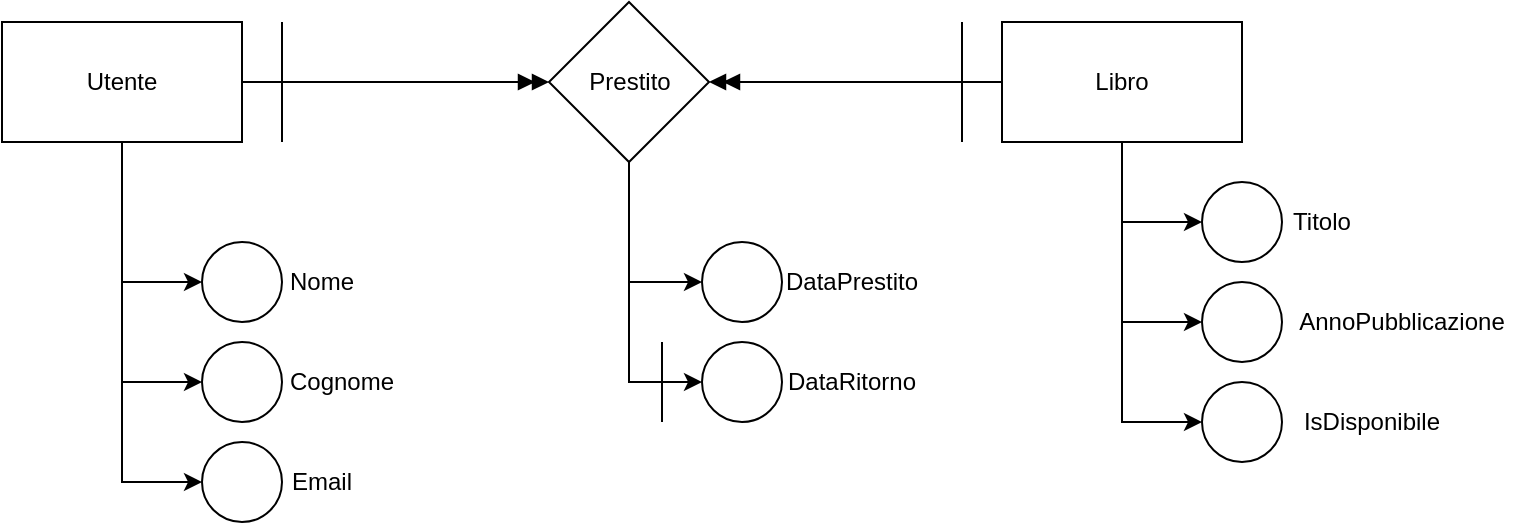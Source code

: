 <mxfile version="24.0.4" type="device">
  <diagram name="Pagina-1" id="Df9wPKqEowFsM80lgpAr">
    <mxGraphModel dx="1050" dy="629" grid="1" gridSize="10" guides="1" tooltips="1" connect="1" arrows="1" fold="1" page="1" pageScale="1" pageWidth="827" pageHeight="1169" math="0" shadow="0">
      <root>
        <mxCell id="0" />
        <mxCell id="1" parent="0" />
        <mxCell id="GS4JMu99pfb2QcCZ1yt9-5" style="edgeStyle=orthogonalEdgeStyle;rounded=0;orthogonalLoop=1;jettySize=auto;html=1;endArrow=doubleBlock;endFill=1;" edge="1" parent="1" source="GS4JMu99pfb2QcCZ1yt9-1" target="GS4JMu99pfb2QcCZ1yt9-4">
          <mxGeometry relative="1" as="geometry" />
        </mxCell>
        <mxCell id="GS4JMu99pfb2QcCZ1yt9-25" style="edgeStyle=orthogonalEdgeStyle;rounded=0;orthogonalLoop=1;jettySize=auto;html=1;entryX=0;entryY=0.5;entryDx=0;entryDy=0;" edge="1" parent="1" source="GS4JMu99pfb2QcCZ1yt9-1" target="GS4JMu99pfb2QcCZ1yt9-10">
          <mxGeometry relative="1" as="geometry" />
        </mxCell>
        <mxCell id="GS4JMu99pfb2QcCZ1yt9-26" style="edgeStyle=orthogonalEdgeStyle;rounded=0;orthogonalLoop=1;jettySize=auto;html=1;entryX=0;entryY=0.5;entryDx=0;entryDy=0;" edge="1" parent="1" source="GS4JMu99pfb2QcCZ1yt9-1" target="GS4JMu99pfb2QcCZ1yt9-11">
          <mxGeometry relative="1" as="geometry" />
        </mxCell>
        <mxCell id="GS4JMu99pfb2QcCZ1yt9-27" style="edgeStyle=orthogonalEdgeStyle;rounded=0;orthogonalLoop=1;jettySize=auto;html=1;entryX=0;entryY=0.5;entryDx=0;entryDy=0;" edge="1" parent="1" source="GS4JMu99pfb2QcCZ1yt9-1" target="GS4JMu99pfb2QcCZ1yt9-12">
          <mxGeometry relative="1" as="geometry" />
        </mxCell>
        <mxCell id="GS4JMu99pfb2QcCZ1yt9-1" value="Utente" style="rounded=0;whiteSpace=wrap;html=1;" vertex="1" parent="1">
          <mxGeometry x="100" y="90" width="120" height="60" as="geometry" />
        </mxCell>
        <mxCell id="GS4JMu99pfb2QcCZ1yt9-8" style="edgeStyle=orthogonalEdgeStyle;rounded=0;orthogonalLoop=1;jettySize=auto;html=1;entryX=1;entryY=0.5;entryDx=0;entryDy=0;endArrow=doubleBlock;endFill=1;" edge="1" parent="1" source="GS4JMu99pfb2QcCZ1yt9-2" target="GS4JMu99pfb2QcCZ1yt9-4">
          <mxGeometry relative="1" as="geometry" />
        </mxCell>
        <mxCell id="GS4JMu99pfb2QcCZ1yt9-22" style="edgeStyle=orthogonalEdgeStyle;rounded=0;orthogonalLoop=1;jettySize=auto;html=1;entryX=0;entryY=0.5;entryDx=0;entryDy=0;" edge="1" parent="1" source="GS4JMu99pfb2QcCZ1yt9-2" target="GS4JMu99pfb2QcCZ1yt9-16">
          <mxGeometry relative="1" as="geometry" />
        </mxCell>
        <mxCell id="GS4JMu99pfb2QcCZ1yt9-23" style="edgeStyle=orthogonalEdgeStyle;rounded=0;orthogonalLoop=1;jettySize=auto;html=1;entryX=0;entryY=0.5;entryDx=0;entryDy=0;" edge="1" parent="1" source="GS4JMu99pfb2QcCZ1yt9-2" target="GS4JMu99pfb2QcCZ1yt9-17">
          <mxGeometry relative="1" as="geometry" />
        </mxCell>
        <mxCell id="GS4JMu99pfb2QcCZ1yt9-24" style="edgeStyle=orthogonalEdgeStyle;rounded=0;orthogonalLoop=1;jettySize=auto;html=1;entryX=0;entryY=0.5;entryDx=0;entryDy=0;" edge="1" parent="1" source="GS4JMu99pfb2QcCZ1yt9-2" target="GS4JMu99pfb2QcCZ1yt9-18">
          <mxGeometry relative="1" as="geometry" />
        </mxCell>
        <mxCell id="GS4JMu99pfb2QcCZ1yt9-2" value="Libro" style="rounded=0;whiteSpace=wrap;html=1;" vertex="1" parent="1">
          <mxGeometry x="600" y="90" width="120" height="60" as="geometry" />
        </mxCell>
        <mxCell id="GS4JMu99pfb2QcCZ1yt9-35" style="edgeStyle=orthogonalEdgeStyle;rounded=0;orthogonalLoop=1;jettySize=auto;html=1;entryX=0;entryY=0.5;entryDx=0;entryDy=0;" edge="1" parent="1" source="GS4JMu99pfb2QcCZ1yt9-4" target="GS4JMu99pfb2QcCZ1yt9-29">
          <mxGeometry relative="1" as="geometry" />
        </mxCell>
        <mxCell id="GS4JMu99pfb2QcCZ1yt9-36" style="edgeStyle=orthogonalEdgeStyle;rounded=0;orthogonalLoop=1;jettySize=auto;html=1;entryX=0;entryY=0.5;entryDx=0;entryDy=0;" edge="1" parent="1" source="GS4JMu99pfb2QcCZ1yt9-4" target="GS4JMu99pfb2QcCZ1yt9-30">
          <mxGeometry relative="1" as="geometry" />
        </mxCell>
        <mxCell id="GS4JMu99pfb2QcCZ1yt9-4" value="Prestito" style="rhombus;whiteSpace=wrap;html=1;" vertex="1" parent="1">
          <mxGeometry x="373.5" y="80" width="80" height="80" as="geometry" />
        </mxCell>
        <mxCell id="GS4JMu99pfb2QcCZ1yt9-9" value="" style="endArrow=none;html=1;rounded=0;" edge="1" parent="1">
          <mxGeometry width="50" height="50" relative="1" as="geometry">
            <mxPoint x="240" y="150" as="sourcePoint" />
            <mxPoint x="240" y="90" as="targetPoint" />
          </mxGeometry>
        </mxCell>
        <mxCell id="GS4JMu99pfb2QcCZ1yt9-10" value="" style="ellipse;whiteSpace=wrap;html=1;aspect=fixed;" vertex="1" parent="1">
          <mxGeometry x="200" y="200" width="40" height="40" as="geometry" />
        </mxCell>
        <mxCell id="GS4JMu99pfb2QcCZ1yt9-11" value="" style="ellipse;whiteSpace=wrap;html=1;aspect=fixed;" vertex="1" parent="1">
          <mxGeometry x="200" y="250" width="40" height="40" as="geometry" />
        </mxCell>
        <mxCell id="GS4JMu99pfb2QcCZ1yt9-12" value="" style="ellipse;whiteSpace=wrap;html=1;aspect=fixed;" vertex="1" parent="1">
          <mxGeometry x="200" y="300" width="40" height="40" as="geometry" />
        </mxCell>
        <mxCell id="GS4JMu99pfb2QcCZ1yt9-13" value="Nome" style="text;html=1;align=center;verticalAlign=middle;whiteSpace=wrap;rounded=0;" vertex="1" parent="1">
          <mxGeometry x="230" y="205" width="60" height="30" as="geometry" />
        </mxCell>
        <mxCell id="GS4JMu99pfb2QcCZ1yt9-14" value="Cognome" style="text;html=1;align=center;verticalAlign=middle;whiteSpace=wrap;rounded=0;" vertex="1" parent="1">
          <mxGeometry x="240" y="255" width="60" height="30" as="geometry" />
        </mxCell>
        <mxCell id="GS4JMu99pfb2QcCZ1yt9-15" value="Email" style="text;html=1;align=center;verticalAlign=middle;whiteSpace=wrap;rounded=0;" vertex="1" parent="1">
          <mxGeometry x="230" y="305" width="60" height="30" as="geometry" />
        </mxCell>
        <mxCell id="GS4JMu99pfb2QcCZ1yt9-16" value="" style="ellipse;whiteSpace=wrap;html=1;aspect=fixed;" vertex="1" parent="1">
          <mxGeometry x="700" y="170" width="40" height="40" as="geometry" />
        </mxCell>
        <mxCell id="GS4JMu99pfb2QcCZ1yt9-17" value="" style="ellipse;whiteSpace=wrap;html=1;aspect=fixed;" vertex="1" parent="1">
          <mxGeometry x="700" y="220" width="40" height="40" as="geometry" />
        </mxCell>
        <mxCell id="GS4JMu99pfb2QcCZ1yt9-18" value="" style="ellipse;whiteSpace=wrap;html=1;aspect=fixed;" vertex="1" parent="1">
          <mxGeometry x="700" y="270" width="40" height="40" as="geometry" />
        </mxCell>
        <mxCell id="GS4JMu99pfb2QcCZ1yt9-19" value="Titolo" style="text;html=1;align=center;verticalAlign=middle;whiteSpace=wrap;rounded=0;" vertex="1" parent="1">
          <mxGeometry x="730" y="175" width="60" height="30" as="geometry" />
        </mxCell>
        <mxCell id="GS4JMu99pfb2QcCZ1yt9-20" value="AnnoPubblicazione" style="text;html=1;align=center;verticalAlign=middle;whiteSpace=wrap;rounded=0;" vertex="1" parent="1">
          <mxGeometry x="740" y="225" width="120" height="30" as="geometry" />
        </mxCell>
        <mxCell id="GS4JMu99pfb2QcCZ1yt9-21" value="IsDisponibile" style="text;html=1;align=center;verticalAlign=middle;whiteSpace=wrap;rounded=0;" vertex="1" parent="1">
          <mxGeometry x="730" y="275" width="110" height="30" as="geometry" />
        </mxCell>
        <mxCell id="GS4JMu99pfb2QcCZ1yt9-29" value="" style="ellipse;whiteSpace=wrap;html=1;aspect=fixed;" vertex="1" parent="1">
          <mxGeometry x="450" y="200" width="40" height="40" as="geometry" />
        </mxCell>
        <mxCell id="GS4JMu99pfb2QcCZ1yt9-30" value="" style="ellipse;whiteSpace=wrap;html=1;aspect=fixed;" vertex="1" parent="1">
          <mxGeometry x="450" y="250" width="40" height="40" as="geometry" />
        </mxCell>
        <mxCell id="GS4JMu99pfb2QcCZ1yt9-32" value="DataPrestito" style="text;html=1;align=center;verticalAlign=middle;whiteSpace=wrap;rounded=0;" vertex="1" parent="1">
          <mxGeometry x="480" y="205" width="90" height="30" as="geometry" />
        </mxCell>
        <mxCell id="GS4JMu99pfb2QcCZ1yt9-33" value="DataRitorno" style="text;html=1;align=center;verticalAlign=middle;whiteSpace=wrap;rounded=0;" vertex="1" parent="1">
          <mxGeometry x="490" y="255" width="70" height="30" as="geometry" />
        </mxCell>
        <mxCell id="GS4JMu99pfb2QcCZ1yt9-38" value="" style="endArrow=none;html=1;rounded=0;" edge="1" parent="1">
          <mxGeometry width="50" height="50" relative="1" as="geometry">
            <mxPoint x="430" y="290" as="sourcePoint" />
            <mxPoint x="430" y="250" as="targetPoint" />
          </mxGeometry>
        </mxCell>
        <mxCell id="GS4JMu99pfb2QcCZ1yt9-39" value="" style="endArrow=none;html=1;rounded=0;" edge="1" parent="1">
          <mxGeometry width="50" height="50" relative="1" as="geometry">
            <mxPoint x="580" y="150" as="sourcePoint" />
            <mxPoint x="580" y="90" as="targetPoint" />
          </mxGeometry>
        </mxCell>
      </root>
    </mxGraphModel>
  </diagram>
</mxfile>

